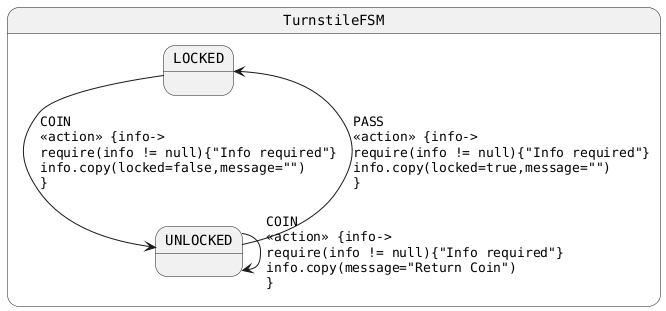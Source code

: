 @startuml
skinparam StateFontName Helvetica
skinparam defaultFontName Monospaced
state TurnstileFSM {
LOCKED --> UNLOCKED : COIN\l<<action>> {info->\lrequire(info != null){"Info required"}\linfo.copy(locked=false,message="")\l}
UNLOCKED --> LOCKED : PASS\l<<action>> {info->\lrequire(info != null){"Info required"}\linfo.copy(locked=true,message="")\l}
UNLOCKED --> UNLOCKED : COIN\l<<action>> {info->\lrequire(info != null){"Info required"}\linfo.copy(message="Return Coin")\l}
}
@enduml
